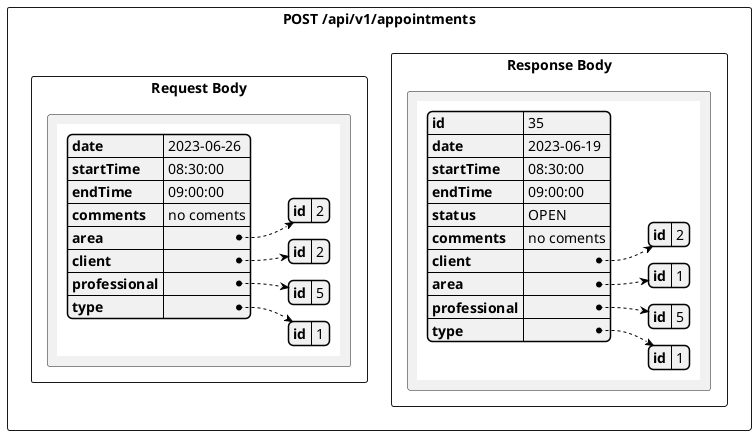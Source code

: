 @startuml
!$request={
   "date":"2023-06-26",
   "startTime": "08:30:00",
   "endTime": "09:00:00",
   "comments": "no coments",
   "area": {
      "id": 2
   }
   ,
   "client": {
      "id": 2
   }
   ,
   "professional":  {
      "id": 5
   }
   ,
   "type": {
      "id": 1
   }
}

!$response ={
   "id": 35,
   "date": "2023-06-19",
   "startTime": "08:30:00",
   "endTime": "09:00:00",
   "status": "OPEN",
   "comments": "no coments",
   "client":{
      "id": 2
   }
   ,
   "area":{
      "id": 1
   }
   ,
   "professional":{
      "id": 5
   }
   ,
   "type":{
      "id": 1
   }
}
rectangle "POST /api/v1/appointments" {

   rectangle "Response Body"  {
      rectangle Response as " {{json
      $response
      }}"
   }

   rectangle "Request Body"  {
      rectangle Request as " {{json
      $request
      }}"
   }
}
@enduml